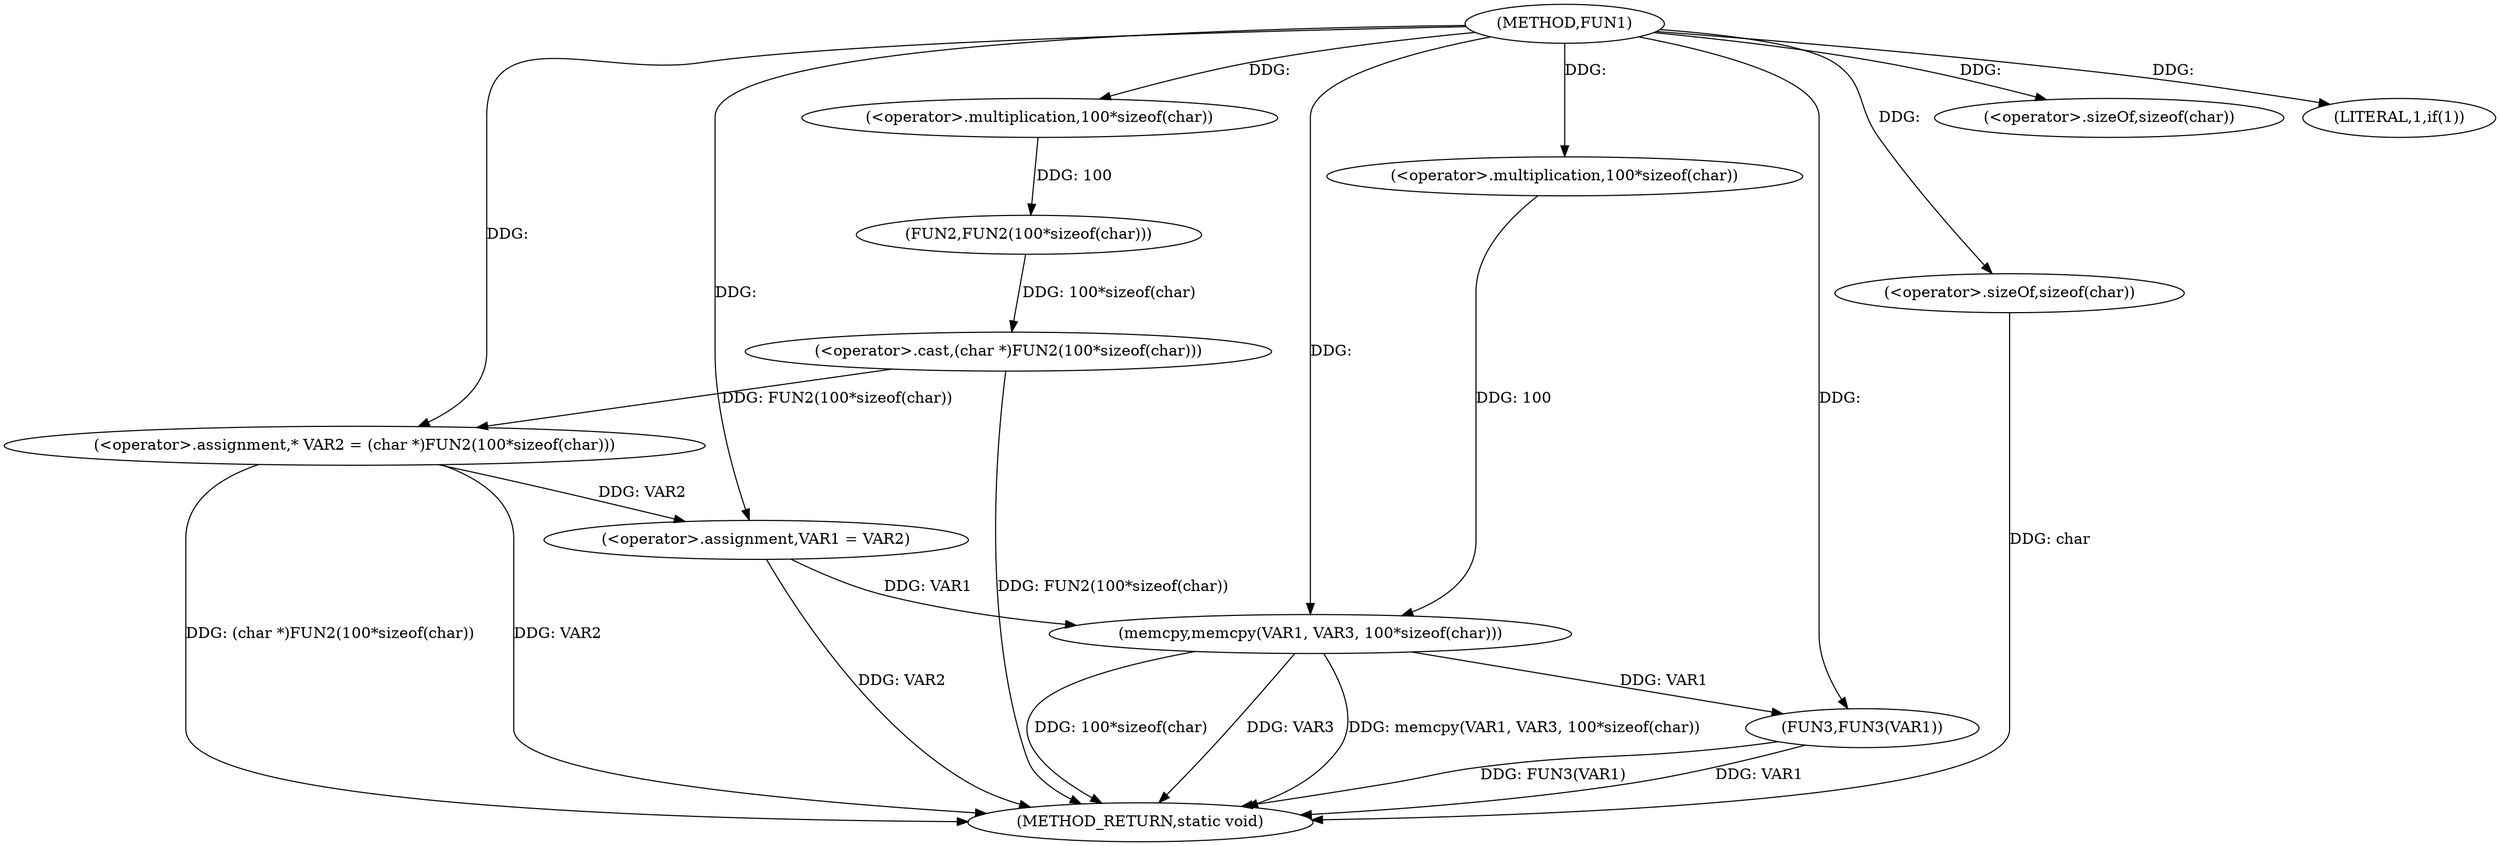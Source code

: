 digraph FUN1 {  
"1000100" [label = "(METHOD,FUN1)" ]
"1000130" [label = "(METHOD_RETURN,static void)" ]
"1000104" [label = "(<operator>.assignment,* VAR2 = (char *)FUN2(100*sizeof(char)))" ]
"1000106" [label = "(<operator>.cast,(char *)FUN2(100*sizeof(char)))" ]
"1000108" [label = "(FUN2,FUN2(100*sizeof(char)))" ]
"1000109" [label = "(<operator>.multiplication,100*sizeof(char))" ]
"1000111" [label = "(<operator>.sizeOf,sizeof(char))" ]
"1000114" [label = "(LITERAL,1,if(1))" ]
"1000116" [label = "(<operator>.assignment,VAR1 = VAR2)" ]
"1000121" [label = "(memcpy,memcpy(VAR1, VAR3, 100*sizeof(char)))" ]
"1000124" [label = "(<operator>.multiplication,100*sizeof(char))" ]
"1000126" [label = "(<operator>.sizeOf,sizeof(char))" ]
"1000128" [label = "(FUN3,FUN3(VAR1))" ]
  "1000106" -> "1000130"  [ label = "DDG: FUN2(100*sizeof(char))"] 
  "1000104" -> "1000130"  [ label = "DDG: VAR2"] 
  "1000121" -> "1000130"  [ label = "DDG: VAR3"] 
  "1000128" -> "1000130"  [ label = "DDG: VAR1"] 
  "1000121" -> "1000130"  [ label = "DDG: memcpy(VAR1, VAR3, 100*sizeof(char))"] 
  "1000126" -> "1000130"  [ label = "DDG: char"] 
  "1000116" -> "1000130"  [ label = "DDG: VAR2"] 
  "1000128" -> "1000130"  [ label = "DDG: FUN3(VAR1)"] 
  "1000104" -> "1000130"  [ label = "DDG: (char *)FUN2(100*sizeof(char))"] 
  "1000121" -> "1000130"  [ label = "DDG: 100*sizeof(char)"] 
  "1000106" -> "1000104"  [ label = "DDG: FUN2(100*sizeof(char))"] 
  "1000100" -> "1000104"  [ label = "DDG: "] 
  "1000108" -> "1000106"  [ label = "DDG: 100*sizeof(char)"] 
  "1000109" -> "1000108"  [ label = "DDG: 100"] 
  "1000100" -> "1000109"  [ label = "DDG: "] 
  "1000100" -> "1000111"  [ label = "DDG: "] 
  "1000100" -> "1000114"  [ label = "DDG: "] 
  "1000104" -> "1000116"  [ label = "DDG: VAR2"] 
  "1000100" -> "1000116"  [ label = "DDG: "] 
  "1000116" -> "1000121"  [ label = "DDG: VAR1"] 
  "1000100" -> "1000121"  [ label = "DDG: "] 
  "1000124" -> "1000121"  [ label = "DDG: 100"] 
  "1000100" -> "1000124"  [ label = "DDG: "] 
  "1000100" -> "1000126"  [ label = "DDG: "] 
  "1000121" -> "1000128"  [ label = "DDG: VAR1"] 
  "1000100" -> "1000128"  [ label = "DDG: "] 
}
